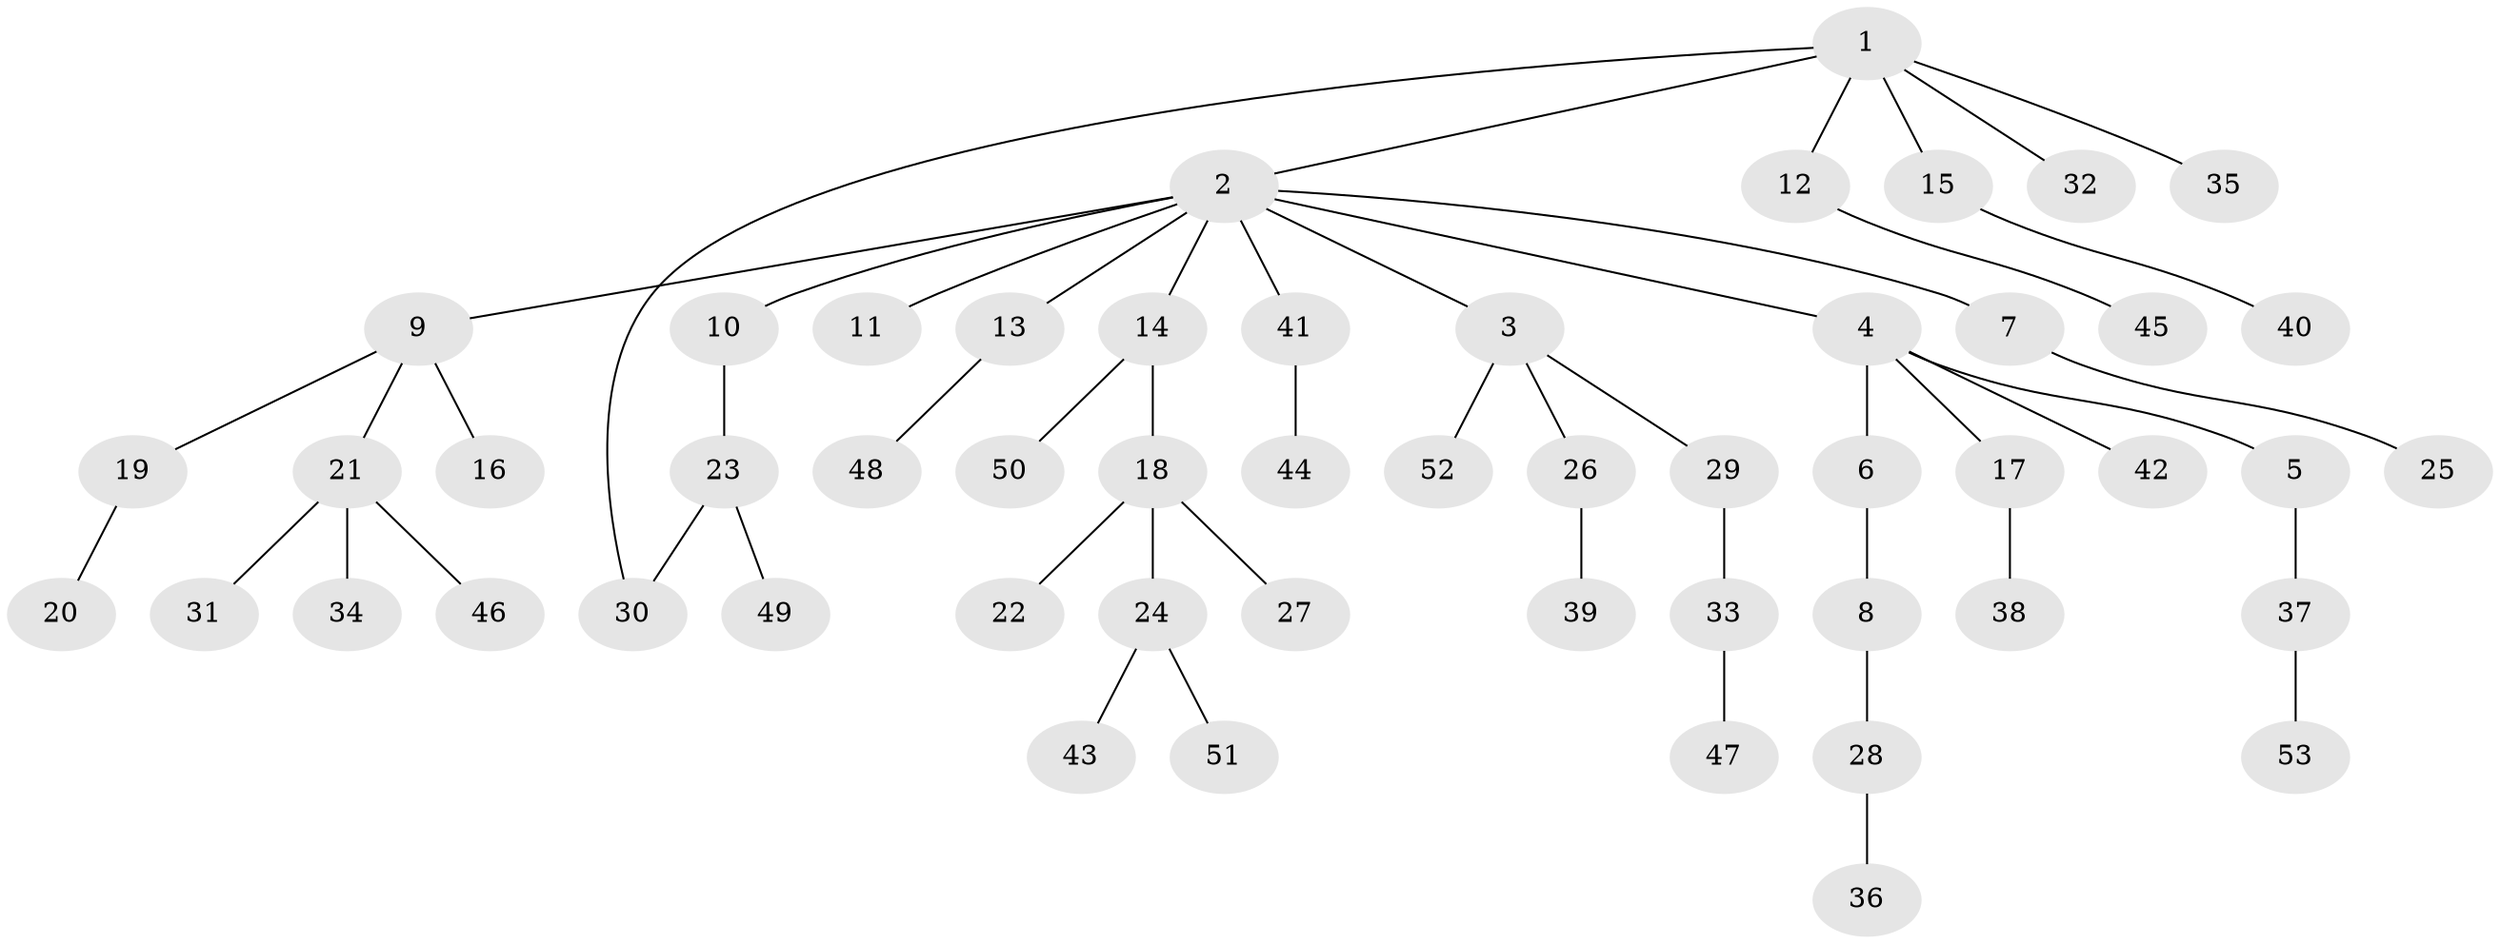 // Generated by graph-tools (version 1.1) at 2025/10/02/27/25 16:10:54]
// undirected, 53 vertices, 53 edges
graph export_dot {
graph [start="1"]
  node [color=gray90,style=filled];
  1;
  2;
  3;
  4;
  5;
  6;
  7;
  8;
  9;
  10;
  11;
  12;
  13;
  14;
  15;
  16;
  17;
  18;
  19;
  20;
  21;
  22;
  23;
  24;
  25;
  26;
  27;
  28;
  29;
  30;
  31;
  32;
  33;
  34;
  35;
  36;
  37;
  38;
  39;
  40;
  41;
  42;
  43;
  44;
  45;
  46;
  47;
  48;
  49;
  50;
  51;
  52;
  53;
  1 -- 2;
  1 -- 12;
  1 -- 15;
  1 -- 32;
  1 -- 35;
  1 -- 30;
  2 -- 3;
  2 -- 4;
  2 -- 7;
  2 -- 9;
  2 -- 10;
  2 -- 11;
  2 -- 13;
  2 -- 14;
  2 -- 41;
  3 -- 26;
  3 -- 29;
  3 -- 52;
  4 -- 5;
  4 -- 6;
  4 -- 17;
  4 -- 42;
  5 -- 37;
  6 -- 8;
  7 -- 25;
  8 -- 28;
  9 -- 16;
  9 -- 19;
  9 -- 21;
  10 -- 23;
  12 -- 45;
  13 -- 48;
  14 -- 18;
  14 -- 50;
  15 -- 40;
  17 -- 38;
  18 -- 22;
  18 -- 24;
  18 -- 27;
  19 -- 20;
  21 -- 31;
  21 -- 34;
  21 -- 46;
  23 -- 30;
  23 -- 49;
  24 -- 43;
  24 -- 51;
  26 -- 39;
  28 -- 36;
  29 -- 33;
  33 -- 47;
  37 -- 53;
  41 -- 44;
}
